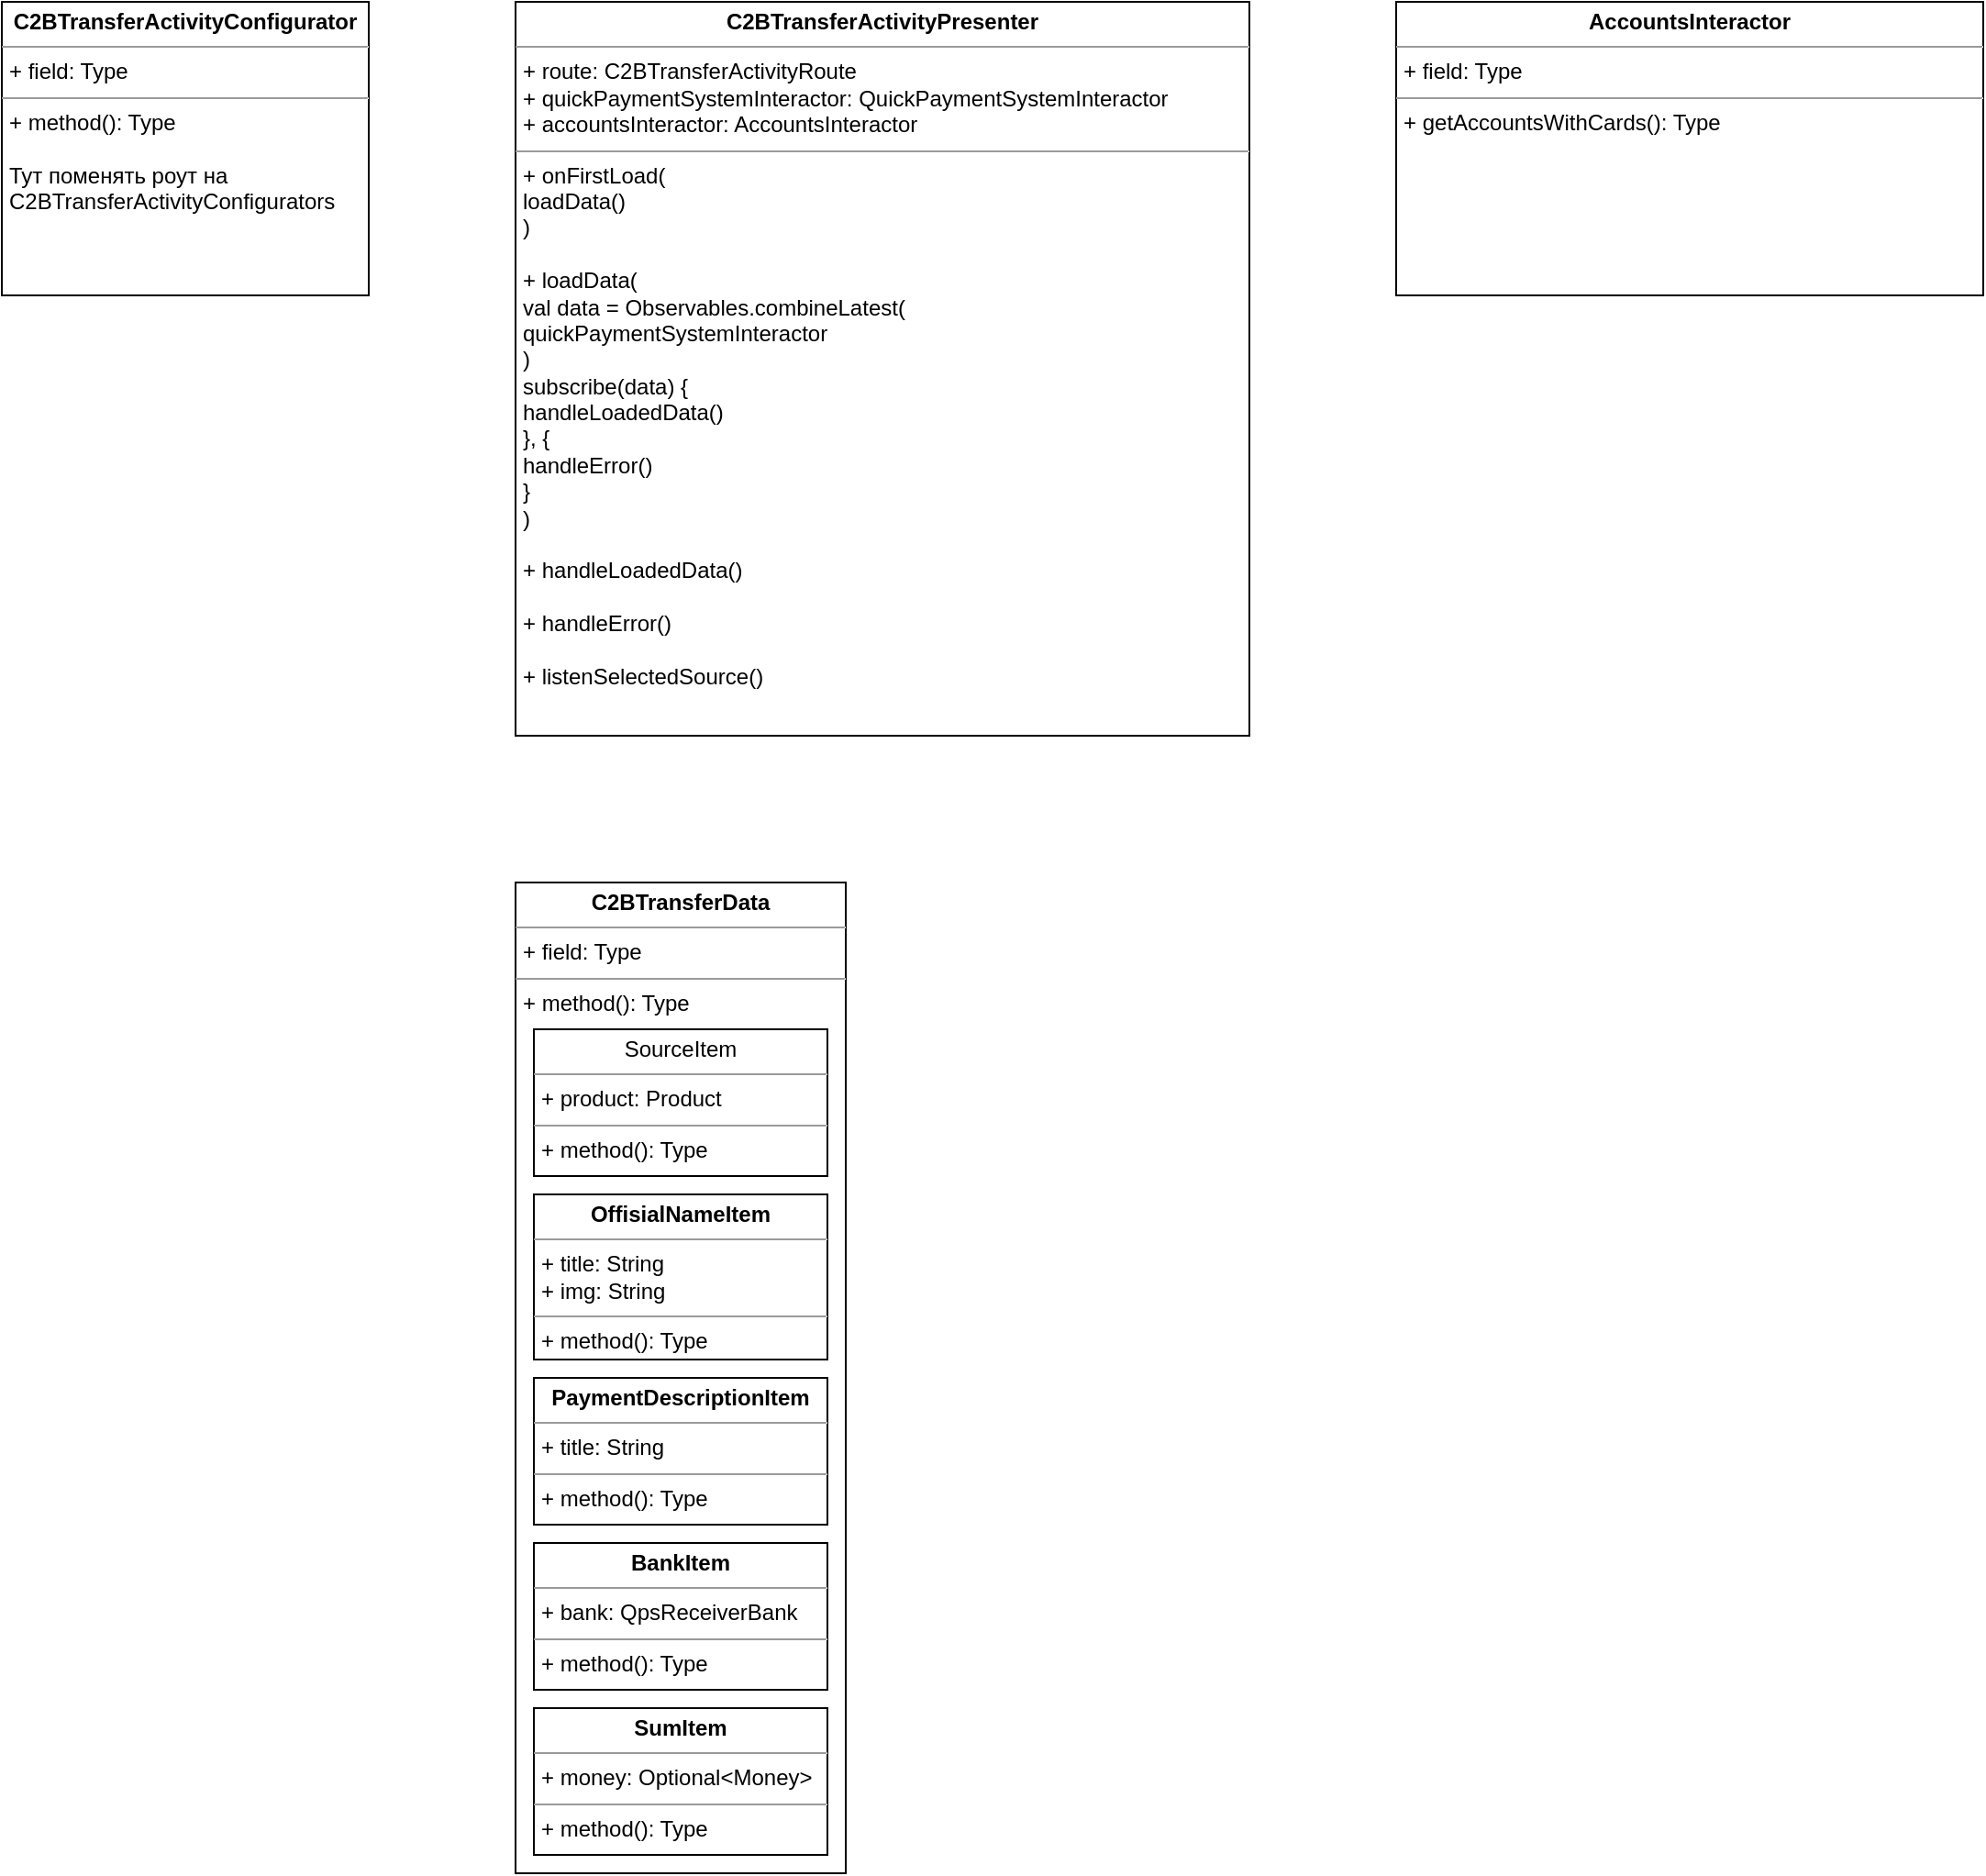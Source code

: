 <mxfile version="16.0.0" type="github">
  <diagram id="RPymvhG9yVo9L2ZZ0E7i" name="Page-1">
    <mxGraphModel dx="1988" dy="583" grid="1" gridSize="10" guides="1" tooltips="1" connect="1" arrows="1" fold="1" page="1" pageScale="1" pageWidth="850" pageHeight="1100" math="0" shadow="0">
      <root>
        <mxCell id="0" />
        <mxCell id="1" parent="0" />
        <mxCell id="SVV-N1L9WO0wmH_05Ipz-1" value="&lt;p style=&quot;margin: 0px ; margin-top: 4px ; text-align: center&quot;&gt;&lt;b&gt;C2BTransferActivityPresenter&lt;/b&gt;&lt;/p&gt;&lt;hr size=&quot;1&quot;&gt;&lt;p style=&quot;margin: 0px ; margin-left: 4px&quot;&gt;+ route: C2BTransferActivityRoute&lt;/p&gt;&lt;p style=&quot;margin: 0px ; margin-left: 4px&quot;&gt;+ quickPaymentSystemInteractor: QuickPaymentSystemInteractor&lt;/p&gt;&lt;p style=&quot;margin: 0px ; margin-left: 4px&quot;&gt;+ accountsInteractor: AccountsInteractor&lt;br&gt;&lt;/p&gt;&lt;hr size=&quot;1&quot;&gt;&lt;p style=&quot;margin: 0px ; margin-left: 4px&quot;&gt;+ onFirstLoad(&lt;/p&gt;&lt;p style=&quot;margin: 0px ; margin-left: 4px&quot;&gt;loadData()&lt;br&gt;&lt;/p&gt;&lt;p style=&quot;margin: 0px ; margin-left: 4px&quot;&gt;)&lt;/p&gt;&lt;p style=&quot;margin: 0px ; margin-left: 4px&quot;&gt;&lt;br&gt;&lt;/p&gt;&lt;p style=&quot;margin: 0px ; margin-left: 4px&quot;&gt;+ loadData(&lt;/p&gt;&lt;p style=&quot;margin: 0px ; margin-left: 4px&quot;&gt;val data = Observables.combineLatest(&lt;/p&gt;&lt;p style=&quot;margin: 0px ; margin-left: 4px&quot;&gt;quickPaymentSystemInteractor&lt;br&gt;&lt;/p&gt;&lt;p style=&quot;margin: 0px ; margin-left: 4px&quot;&gt;)&lt;br&gt;&lt;/p&gt;&lt;p style=&quot;margin: 0px ; margin-left: 4px&quot;&gt;subscribe(data) {&lt;/p&gt;&lt;p style=&quot;margin: 0px ; margin-left: 4px&quot;&gt;&lt;span&gt; &lt;/span&gt;handleLoadedData()&lt;br&gt;&lt;/p&gt;&lt;p style=&quot;margin: 0px ; margin-left: 4px&quot;&gt;}, {&lt;/p&gt;&lt;p style=&quot;margin: 0px ; margin-left: 4px&quot;&gt;handleError()&lt;br&gt;&lt;/p&gt;&lt;p style=&quot;margin: 0px ; margin-left: 4px&quot;&gt;}&lt;br&gt;&lt;/p&gt;&lt;p style=&quot;margin: 0px ; margin-left: 4px&quot;&gt;)&lt;/p&gt;&lt;p style=&quot;margin: 0px ; margin-left: 4px&quot;&gt;&lt;br&gt;&lt;/p&gt;&lt;p style=&quot;margin: 0px ; margin-left: 4px&quot;&gt;+ handleLoadedData()&lt;/p&gt;&lt;p style=&quot;margin: 0px ; margin-left: 4px&quot;&gt;&lt;br&gt;&lt;/p&gt;&lt;p style=&quot;margin: 0px ; margin-left: 4px&quot;&gt;+ handleError()&lt;/p&gt;&lt;p style=&quot;margin: 0px ; margin-left: 4px&quot;&gt;&lt;br&gt;&lt;/p&gt;&lt;p style=&quot;margin: 0px ; margin-left: 4px&quot;&gt;+ listenSelectedSource()&lt;br&gt;&lt;/p&gt;" style="verticalAlign=top;align=left;overflow=fill;fontSize=12;fontFamily=Helvetica;html=1;" parent="1" vertex="1">
          <mxGeometry x="40" y="40" width="400" height="400" as="geometry" />
        </mxCell>
        <mxCell id="AbpU-ptf_7mThMzYDW-v-4" value="&lt;p style=&quot;margin: 0px ; margin-top: 4px ; text-align: center&quot;&gt;&lt;b&gt;C2BTransferActivityConfigurator&lt;/b&gt;&lt;/p&gt;&lt;hr size=&quot;1&quot;&gt;&lt;p style=&quot;margin: 0px ; margin-left: 4px&quot;&gt;+ field: Type&lt;/p&gt;&lt;hr size=&quot;1&quot;&gt;&lt;p style=&quot;margin: 0px ; margin-left: 4px&quot;&gt;+ method(): Type&lt;/p&gt;&lt;p style=&quot;margin: 0px ; margin-left: 4px&quot;&gt;&lt;br&gt;&lt;/p&gt;&lt;p style=&quot;margin: 0px ; margin-left: 4px&quot;&gt;Тут поменять роут на &lt;br&gt;&lt;/p&gt;&lt;p style=&quot;margin: 0px ; margin-left: 4px&quot;&gt;C2BTransferActivityConfigurators&lt;br&gt;&lt;/p&gt;" style="verticalAlign=top;align=left;overflow=fill;fontSize=12;fontFamily=Helvetica;html=1;" parent="1" vertex="1">
          <mxGeometry x="-240" y="40" width="200" height="160" as="geometry" />
        </mxCell>
        <mxCell id="AbpU-ptf_7mThMzYDW-v-5" value="&lt;p style=&quot;margin: 0px ; margin-top: 4px ; text-align: center&quot;&gt;&lt;b&gt;AccountsInteractor&lt;/b&gt;&lt;/p&gt;&lt;hr size=&quot;1&quot;&gt;&lt;p style=&quot;margin: 0px ; margin-left: 4px&quot;&gt;+ field: Type&lt;/p&gt;&lt;hr size=&quot;1&quot;&gt;&lt;p style=&quot;margin: 0px ; margin-left: 4px&quot;&gt;+ getAccountsWithCards(): Type&lt;/p&gt;" style="verticalAlign=top;align=left;overflow=fill;fontSize=12;fontFamily=Helvetica;html=1;" parent="1" vertex="1">
          <mxGeometry x="520" y="40" width="320" height="160" as="geometry" />
        </mxCell>
        <mxCell id="Afu46jSsFl7ywug7h1Oa-1" value="&lt;p style=&quot;margin: 0px ; margin-top: 4px ; text-align: center&quot;&gt;&lt;b&gt;C2BTransferData&lt;/b&gt;&lt;/p&gt;&lt;hr size=&quot;1&quot;&gt;&lt;p style=&quot;margin: 0px ; margin-left: 4px&quot;&gt;+ field: Type&lt;/p&gt;&lt;hr size=&quot;1&quot;&gt;&lt;p style=&quot;margin: 0px ; margin-left: 4px&quot;&gt;+ method(): Type&lt;/p&gt;" style="verticalAlign=top;align=left;overflow=fill;fontSize=12;fontFamily=Helvetica;html=1;" parent="1" vertex="1">
          <mxGeometry x="40" y="520" width="180" height="540" as="geometry" />
        </mxCell>
        <mxCell id="Afu46jSsFl7ywug7h1Oa-2" value="&lt;p style=&quot;margin: 0px ; margin-top: 4px ; text-align: center&quot;&gt;&lt;b&gt;BankItem&lt;/b&gt;&lt;/p&gt;&lt;hr size=&quot;1&quot;&gt;&lt;p style=&quot;margin: 0px ; margin-left: 4px&quot;&gt;+ bank: QpsReceiverBank&lt;/p&gt;&lt;hr size=&quot;1&quot;&gt;&lt;p style=&quot;margin: 0px ; margin-left: 4px&quot;&gt;+ method(): Type&lt;/p&gt;" style="verticalAlign=top;align=left;overflow=fill;fontSize=12;fontFamily=Helvetica;html=1;" parent="1" vertex="1">
          <mxGeometry x="50" y="880" width="160" height="80" as="geometry" />
        </mxCell>
        <mxCell id="Afu46jSsFl7ywug7h1Oa-3" value="&lt;p style=&quot;margin: 0px ; margin-top: 4px ; text-align: center&quot;&gt;&lt;b&gt;OffisialNameItem&lt;/b&gt;&lt;/p&gt;&lt;hr size=&quot;1&quot;&gt;&lt;p style=&quot;margin: 0px ; margin-left: 4px&quot;&gt;+ title: String&lt;/p&gt;&lt;p style=&quot;margin: 0px ; margin-left: 4px&quot;&gt;+ img: String&lt;br&gt;&lt;/p&gt;&lt;hr size=&quot;1&quot;&gt;&lt;p style=&quot;margin: 0px ; margin-left: 4px&quot;&gt;+ method(): Type&lt;/p&gt;" style="verticalAlign=top;align=left;overflow=fill;fontSize=12;fontFamily=Helvetica;html=1;" parent="1" vertex="1">
          <mxGeometry x="50" y="690" width="160" height="90" as="geometry" />
        </mxCell>
        <mxCell id="Afu46jSsFl7ywug7h1Oa-4" value="&lt;p style=&quot;margin: 0px ; margin-top: 4px ; text-align: center&quot;&gt;&lt;b&gt;PaymentDescriptionItem&lt;/b&gt;&lt;/p&gt;&lt;hr size=&quot;1&quot;&gt;&lt;p style=&quot;margin: 0px ; margin-left: 4px&quot;&gt;+ title: String&lt;/p&gt;&lt;hr size=&quot;1&quot;&gt;&lt;p style=&quot;margin: 0px ; margin-left: 4px&quot;&gt;+ method(): Type&lt;/p&gt;" style="verticalAlign=top;align=left;overflow=fill;fontSize=12;fontFamily=Helvetica;html=1;" parent="1" vertex="1">
          <mxGeometry x="50" y="790" width="160" height="80" as="geometry" />
        </mxCell>
        <mxCell id="Afu46jSsFl7ywug7h1Oa-5" value="&lt;p style=&quot;margin: 0px ; margin-top: 4px ; text-align: center&quot;&gt;SourceItem&lt;/p&gt;&lt;hr size=&quot;1&quot;&gt;&lt;p style=&quot;margin: 0px ; margin-left: 4px&quot;&gt;+ product: Product&lt;/p&gt;&lt;hr size=&quot;1&quot;&gt;&lt;p style=&quot;margin: 0px ; margin-left: 4px&quot;&gt;+ method(): Type&lt;/p&gt;" style="verticalAlign=top;align=left;overflow=fill;fontSize=12;fontFamily=Helvetica;html=1;" parent="1" vertex="1">
          <mxGeometry x="50" y="600" width="160" height="80" as="geometry" />
        </mxCell>
        <mxCell id="Afu46jSsFl7ywug7h1Oa-6" value="&lt;p style=&quot;margin: 0px ; margin-top: 4px ; text-align: center&quot;&gt;&lt;b&gt;SumItem&lt;/b&gt;&lt;/p&gt;&lt;hr size=&quot;1&quot;&gt;&lt;p style=&quot;margin: 0px ; margin-left: 4px&quot;&gt;+ money: Optional&amp;lt;Money&amp;gt;&lt;/p&gt;&lt;hr size=&quot;1&quot;&gt;&lt;p style=&quot;margin: 0px ; margin-left: 4px&quot;&gt;+ method(): Type&lt;/p&gt;" style="verticalAlign=top;align=left;overflow=fill;fontSize=12;fontFamily=Helvetica;html=1;" parent="1" vertex="1">
          <mxGeometry x="50" y="970" width="160" height="80" as="geometry" />
        </mxCell>
      </root>
    </mxGraphModel>
  </diagram>
</mxfile>
